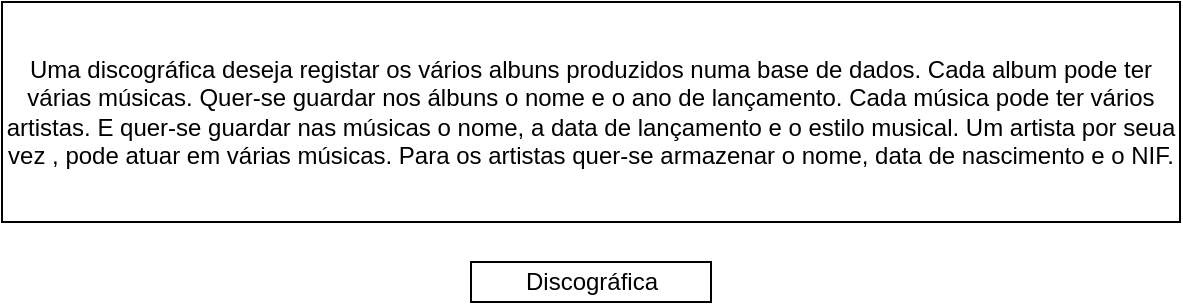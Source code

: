 <mxfile version="24.7.17">
  <diagram name="Página-1" id="7ifWbxD6DGBQljDdi_Ev">
    <mxGraphModel dx="880" dy="434" grid="1" gridSize="10" guides="1" tooltips="1" connect="1" arrows="1" fold="1" page="1" pageScale="1" pageWidth="827" pageHeight="1169" math="0" shadow="0">
      <root>
        <mxCell id="0" />
        <mxCell id="1" parent="0" />
        <mxCell id="194zBz4yPMXIeNn44Lro-1" value="Uma discográfica deseja registar os vários albuns produzidos numa base de dados. Cada album pode ter várias músicas. Quer-se guardar nos álbuns o nome e o ano de lançamento. Cada música pode ter vários artistas. E quer-se guardar nas músicas o nome, a data de lançamento e o estilo musical. Um artista por seua vez , pode atuar em várias músicas. Para os artistas quer-se armazenar o nome, data de nascimento e o NIF." style="rounded=0;whiteSpace=wrap;html=1;" vertex="1" parent="1">
          <mxGeometry x="120" y="10" width="589" height="110" as="geometry" />
        </mxCell>
        <mxCell id="194zBz4yPMXIeNn44Lro-2" value="Discográfica" style="rounded=0;whiteSpace=wrap;html=1;" vertex="1" parent="1">
          <mxGeometry x="354.5" y="140" width="120" height="20" as="geometry" />
        </mxCell>
      </root>
    </mxGraphModel>
  </diagram>
</mxfile>
